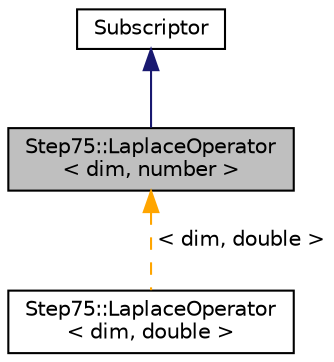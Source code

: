 digraph "Step75::LaplaceOperator&lt; dim, number &gt;"
{
 // LATEX_PDF_SIZE
  edge [fontname="Helvetica",fontsize="10",labelfontname="Helvetica",labelfontsize="10"];
  node [fontname="Helvetica",fontsize="10",shape=record];
  Node1 [label="Step75::LaplaceOperator\l\< dim, number \>",height=0.2,width=0.4,color="black", fillcolor="grey75", style="filled", fontcolor="black",tooltip=" "];
  Node2 -> Node1 [dir="back",color="midnightblue",fontsize="10",style="solid",fontname="Helvetica"];
  Node2 [label="Subscriptor",height=0.2,width=0.4,color="black", fillcolor="white", style="filled",URL="$classSubscriptor.html",tooltip=" "];
  Node1 -> Node3 [dir="back",color="orange",fontsize="10",style="dashed",label=" \< dim, double \>" ,fontname="Helvetica"];
  Node3 [label="Step75::LaplaceOperator\l\< dim, double \>",height=0.2,width=0.4,color="black", fillcolor="white", style="filled",URL="$classStep75_1_1LaplaceOperator.html",tooltip=" "];
}
